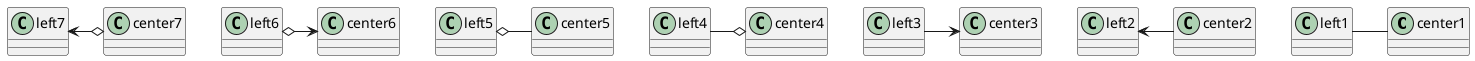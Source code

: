 {
  "sha1": "syiqtafdt1cehasmxs7w8fbqffdpviw",
  "insertion": {
    "when": "2024-06-04T17:28:45.616Z",
    "url": "https://forum.plantuml.net/12278/o-sets-wrong-arrow-direction",
    "user": "plantuml@gmail.com"
  }
}
@startuml
center1 -left- left1
center2 -left-> left2
center3 <-left- left3
center4 o-left- left4
center5 -left-o left5
center6 <-left-o left6
center7 o-left-> left7
@enduml

